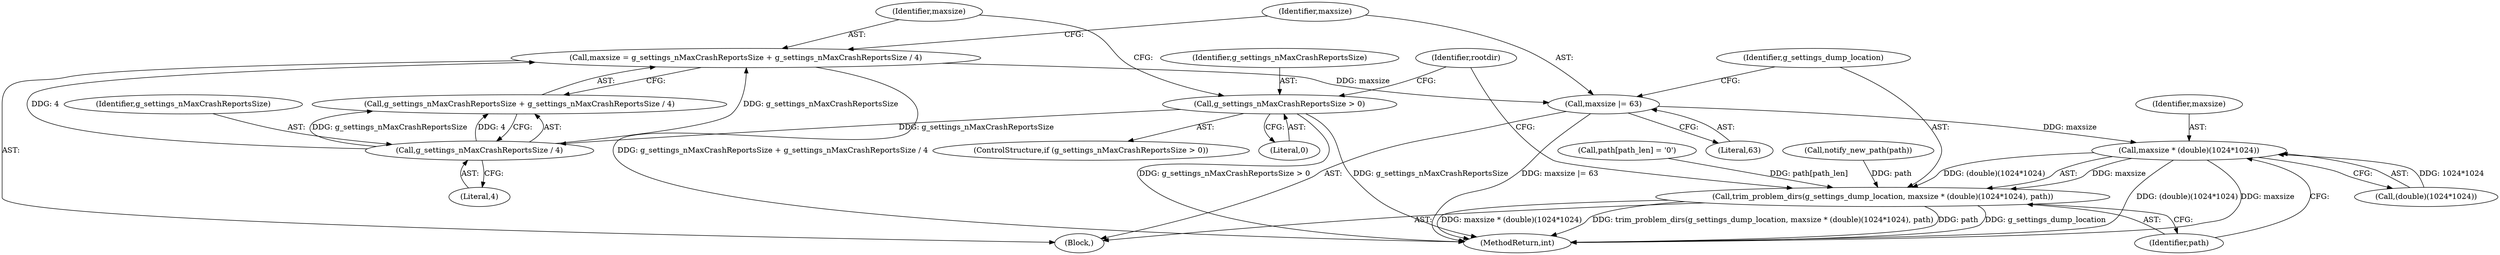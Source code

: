digraph "0_abrt_80408e9e24a1c10f85fd969e1853e0f192157f92_0@integer" {
"1001080" [label="(Call,maxsize = g_settings_nMaxCrashReportsSize + g_settings_nMaxCrashReportsSize / 4)"];
"1001084" [label="(Call,g_settings_nMaxCrashReportsSize / 4)"];
"1001075" [label="(Call,g_settings_nMaxCrashReportsSize > 0)"];
"1001087" [label="(Call,maxsize |= 63)"];
"1001092" [label="(Call,maxsize * (double)(1024*1024))"];
"1001090" [label="(Call,trim_problem_dirs(g_settings_dump_location, maxsize * (double)(1024*1024), path))"];
"1001035" [label="(Call,path[path_len] = '\0')"];
"1001081" [label="(Identifier,maxsize)"];
"1001099" [label="(Identifier,path)"];
"1001094" [label="(Call,(double)(1024*1024))"];
"1001089" [label="(Literal,63)"];
"1001076" [label="(Identifier,g_settings_nMaxCrashReportsSize)"];
"1001090" [label="(Call,trim_problem_dirs(g_settings_dump_location, maxsize * (double)(1024*1024), path))"];
"1001075" [label="(Call,g_settings_nMaxCrashReportsSize > 0)"];
"1001074" [label="(ControlStructure,if (g_settings_nMaxCrashReportsSize > 0))"];
"1001088" [label="(Identifier,maxsize)"];
"1001087" [label="(Call,maxsize |= 63)"];
"1001077" [label="(Literal,0)"];
"1001101" [label="(Identifier,rootdir)"];
"1001168" [label="(MethodReturn,int)"];
"1001078" [label="(Block,)"];
"1001085" [label="(Identifier,g_settings_nMaxCrashReportsSize)"];
"1001093" [label="(Identifier,maxsize)"];
"1001084" [label="(Call,g_settings_nMaxCrashReportsSize / 4)"];
"1001080" [label="(Call,maxsize = g_settings_nMaxCrashReportsSize + g_settings_nMaxCrashReportsSize / 4)"];
"1001082" [label="(Call,g_settings_nMaxCrashReportsSize + g_settings_nMaxCrashReportsSize / 4)"];
"1001086" [label="(Literal,4)"];
"1001091" [label="(Identifier,g_settings_dump_location)"];
"1001092" [label="(Call,maxsize * (double)(1024*1024))"];
"1001072" [label="(Call,notify_new_path(path))"];
"1001080" -> "1001078"  [label="AST: "];
"1001080" -> "1001082"  [label="CFG: "];
"1001081" -> "1001080"  [label="AST: "];
"1001082" -> "1001080"  [label="AST: "];
"1001088" -> "1001080"  [label="CFG: "];
"1001080" -> "1001168"  [label="DDG: g_settings_nMaxCrashReportsSize + g_settings_nMaxCrashReportsSize / 4"];
"1001084" -> "1001080"  [label="DDG: g_settings_nMaxCrashReportsSize"];
"1001084" -> "1001080"  [label="DDG: 4"];
"1001080" -> "1001087"  [label="DDG: maxsize"];
"1001084" -> "1001082"  [label="AST: "];
"1001084" -> "1001086"  [label="CFG: "];
"1001085" -> "1001084"  [label="AST: "];
"1001086" -> "1001084"  [label="AST: "];
"1001082" -> "1001084"  [label="CFG: "];
"1001084" -> "1001082"  [label="DDG: g_settings_nMaxCrashReportsSize"];
"1001084" -> "1001082"  [label="DDG: 4"];
"1001075" -> "1001084"  [label="DDG: g_settings_nMaxCrashReportsSize"];
"1001075" -> "1001074"  [label="AST: "];
"1001075" -> "1001077"  [label="CFG: "];
"1001076" -> "1001075"  [label="AST: "];
"1001077" -> "1001075"  [label="AST: "];
"1001081" -> "1001075"  [label="CFG: "];
"1001101" -> "1001075"  [label="CFG: "];
"1001075" -> "1001168"  [label="DDG: g_settings_nMaxCrashReportsSize > 0"];
"1001075" -> "1001168"  [label="DDG: g_settings_nMaxCrashReportsSize"];
"1001087" -> "1001078"  [label="AST: "];
"1001087" -> "1001089"  [label="CFG: "];
"1001088" -> "1001087"  [label="AST: "];
"1001089" -> "1001087"  [label="AST: "];
"1001091" -> "1001087"  [label="CFG: "];
"1001087" -> "1001168"  [label="DDG: maxsize |= 63"];
"1001087" -> "1001092"  [label="DDG: maxsize"];
"1001092" -> "1001090"  [label="AST: "];
"1001092" -> "1001094"  [label="CFG: "];
"1001093" -> "1001092"  [label="AST: "];
"1001094" -> "1001092"  [label="AST: "];
"1001099" -> "1001092"  [label="CFG: "];
"1001092" -> "1001168"  [label="DDG: (double)(1024*1024)"];
"1001092" -> "1001168"  [label="DDG: maxsize"];
"1001092" -> "1001090"  [label="DDG: maxsize"];
"1001092" -> "1001090"  [label="DDG: (double)(1024*1024)"];
"1001094" -> "1001092"  [label="DDG: 1024*1024"];
"1001090" -> "1001078"  [label="AST: "];
"1001090" -> "1001099"  [label="CFG: "];
"1001091" -> "1001090"  [label="AST: "];
"1001099" -> "1001090"  [label="AST: "];
"1001101" -> "1001090"  [label="CFG: "];
"1001090" -> "1001168"  [label="DDG: path"];
"1001090" -> "1001168"  [label="DDG: g_settings_dump_location"];
"1001090" -> "1001168"  [label="DDG: maxsize * (double)(1024*1024)"];
"1001090" -> "1001168"  [label="DDG: trim_problem_dirs(g_settings_dump_location, maxsize * (double)(1024*1024), path)"];
"1001035" -> "1001090"  [label="DDG: path[path_len]"];
"1001072" -> "1001090"  [label="DDG: path"];
}
